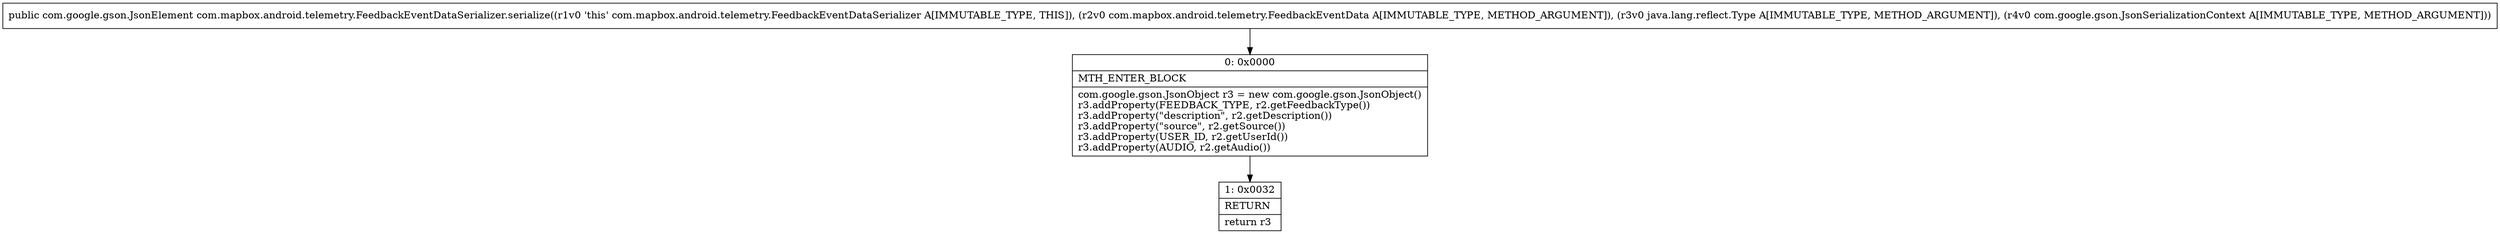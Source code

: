 digraph "CFG forcom.mapbox.android.telemetry.FeedbackEventDataSerializer.serialize(Lcom\/mapbox\/android\/telemetry\/FeedbackEventData;Ljava\/lang\/reflect\/Type;Lcom\/google\/gson\/JsonSerializationContext;)Lcom\/google\/gson\/JsonElement;" {
Node_0 [shape=record,label="{0\:\ 0x0000|MTH_ENTER_BLOCK\l|com.google.gson.JsonObject r3 = new com.google.gson.JsonObject()\lr3.addProperty(FEEDBACK_TYPE, r2.getFeedbackType())\lr3.addProperty(\"description\", r2.getDescription())\lr3.addProperty(\"source\", r2.getSource())\lr3.addProperty(USER_ID, r2.getUserId())\lr3.addProperty(AUDIO, r2.getAudio())\l}"];
Node_1 [shape=record,label="{1\:\ 0x0032|RETURN\l|return r3\l}"];
MethodNode[shape=record,label="{public com.google.gson.JsonElement com.mapbox.android.telemetry.FeedbackEventDataSerializer.serialize((r1v0 'this' com.mapbox.android.telemetry.FeedbackEventDataSerializer A[IMMUTABLE_TYPE, THIS]), (r2v0 com.mapbox.android.telemetry.FeedbackEventData A[IMMUTABLE_TYPE, METHOD_ARGUMENT]), (r3v0 java.lang.reflect.Type A[IMMUTABLE_TYPE, METHOD_ARGUMENT]), (r4v0 com.google.gson.JsonSerializationContext A[IMMUTABLE_TYPE, METHOD_ARGUMENT])) }"];
MethodNode -> Node_0;
Node_0 -> Node_1;
}

